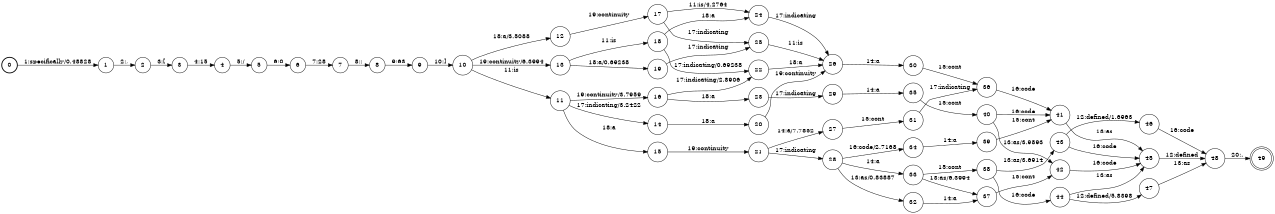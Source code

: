 digraph FST {
rankdir = LR;
size = "8.5,11";
label = "";
center = 1;
orientation = Portrait;
ranksep = "0.4";
nodesep = "0.25";
0 [label = "0", shape = circle, style = bold, fontsize = 14]
	0 -> 1 [label = "1:specifically/0.48828", fontsize = 14];
1 [label = "1", shape = circle, style = solid, fontsize = 14]
	1 -> 2 [label = "2:,", fontsize = 14];
2 [label = "2", shape = circle, style = solid, fontsize = 14]
	2 -> 3 [label = "3:&#91;", fontsize = 14];
3 [label = "3", shape = circle, style = solid, fontsize = 14]
	3 -> 4 [label = "4:15", fontsize = 14];
4 [label = "4", shape = circle, style = solid, fontsize = 14]
	4 -> 5 [label = "5:/", fontsize = 14];
5 [label = "5", shape = circle, style = solid, fontsize = 14]
	5 -> 6 [label = "6:0", fontsize = 14];
6 [label = "6", shape = circle, style = solid, fontsize = 14]
	6 -> 7 [label = "7:28", fontsize = 14];
7 [label = "7", shape = circle, style = solid, fontsize = 14]
	7 -> 8 [label = "8::", fontsize = 14];
8 [label = "8", shape = circle, style = solid, fontsize = 14]
	8 -> 9 [label = "9:63", fontsize = 14];
9 [label = "9", shape = circle, style = solid, fontsize = 14]
	9 -> 10 [label = "10:&#93;", fontsize = 14];
10 [label = "10", shape = circle, style = solid, fontsize = 14]
	10 -> 11 [label = "11:is", fontsize = 14];
	10 -> 12 [label = "18:a/3.5088", fontsize = 14];
	10 -> 13 [label = "19:continuity/6.3994", fontsize = 14];
11 [label = "11", shape = circle, style = solid, fontsize = 14]
	11 -> 14 [label = "17:indicating/3.2422", fontsize = 14];
	11 -> 15 [label = "18:a", fontsize = 14];
	11 -> 16 [label = "19:continuity/3.7959", fontsize = 14];
12 [label = "12", shape = circle, style = solid, fontsize = 14]
	12 -> 17 [label = "19:continuity", fontsize = 14];
13 [label = "13", shape = circle, style = solid, fontsize = 14]
	13 -> 18 [label = "11:is", fontsize = 14];
	13 -> 19 [label = "18:a/0.69238", fontsize = 14];
14 [label = "14", shape = circle, style = solid, fontsize = 14]
	14 -> 20 [label = "18:a", fontsize = 14];
15 [label = "15", shape = circle, style = solid, fontsize = 14]
	15 -> 21 [label = "19:continuity", fontsize = 14];
16 [label = "16", shape = circle, style = solid, fontsize = 14]
	16 -> 22 [label = "17:indicating/2.8906", fontsize = 14];
	16 -> 23 [label = "18:a", fontsize = 14];
17 [label = "17", shape = circle, style = solid, fontsize = 14]
	17 -> 24 [label = "11:is/4.2764", fontsize = 14];
	17 -> 25 [label = "17:indicating", fontsize = 14];
18 [label = "18", shape = circle, style = solid, fontsize = 14]
	18 -> 22 [label = "17:indicating/0.69238", fontsize = 14];
	18 -> 24 [label = "18:a", fontsize = 14];
19 [label = "19", shape = circle, style = solid, fontsize = 14]
	19 -> 25 [label = "17:indicating", fontsize = 14];
20 [label = "20", shape = circle, style = solid, fontsize = 14]
	20 -> 26 [label = "19:continuity", fontsize = 14];
21 [label = "21", shape = circle, style = solid, fontsize = 14]
	21 -> 28 [label = "17:indicating", fontsize = 14];
	21 -> 27 [label = "14:a/7.7852", fontsize = 14];
22 [label = "22", shape = circle, style = solid, fontsize = 14]
	22 -> 26 [label = "18:a", fontsize = 14];
23 [label = "23", shape = circle, style = solid, fontsize = 14]
	23 -> 29 [label = "17:indicating", fontsize = 14];
24 [label = "24", shape = circle, style = solid, fontsize = 14]
	24 -> 26 [label = "17:indicating", fontsize = 14];
25 [label = "25", shape = circle, style = solid, fontsize = 14]
	25 -> 26 [label = "11:is", fontsize = 14];
26 [label = "26", shape = circle, style = solid, fontsize = 14]
	26 -> 30 [label = "14:a", fontsize = 14];
27 [label = "27", shape = circle, style = solid, fontsize = 14]
	27 -> 31 [label = "15:cont", fontsize = 14];
28 [label = "28", shape = circle, style = solid, fontsize = 14]
	28 -> 32 [label = "13:as/0.83887", fontsize = 14];
	28 -> 34 [label = "16:code/2.7168", fontsize = 14];
	28 -> 33 [label = "14:a", fontsize = 14];
29 [label = "29", shape = circle, style = solid, fontsize = 14]
	29 -> 35 [label = "14:a", fontsize = 14];
30 [label = "30", shape = circle, style = solid, fontsize = 14]
	30 -> 36 [label = "15:cont", fontsize = 14];
31 [label = "31", shape = circle, style = solid, fontsize = 14]
	31 -> 36 [label = "17:indicating", fontsize = 14];
32 [label = "32", shape = circle, style = solid, fontsize = 14]
	32 -> 37 [label = "14:a", fontsize = 14];
33 [label = "33", shape = circle, style = solid, fontsize = 14]
	33 -> 37 [label = "13:as/6.3994", fontsize = 14];
	33 -> 38 [label = "15:cont", fontsize = 14];
34 [label = "34", shape = circle, style = solid, fontsize = 14]
	34 -> 39 [label = "14:a", fontsize = 14];
35 [label = "35", shape = circle, style = solid, fontsize = 14]
	35 -> 40 [label = "15:cont", fontsize = 14];
36 [label = "36", shape = circle, style = solid, fontsize = 14]
	36 -> 41 [label = "16:code", fontsize = 14];
37 [label = "37", shape = circle, style = solid, fontsize = 14]
	37 -> 42 [label = "15:cont", fontsize = 14];
38 [label = "38", shape = circle, style = solid, fontsize = 14]
	38 -> 43 [label = "13:as/3.6914", fontsize = 14];
	38 -> 44 [label = "16:code", fontsize = 14];
39 [label = "39", shape = circle, style = solid, fontsize = 14]
	39 -> 41 [label = "15:cont", fontsize = 14];
40 [label = "40", shape = circle, style = solid, fontsize = 14]
	40 -> 42 [label = "13:as/3.9893", fontsize = 14];
	40 -> 41 [label = "16:code", fontsize = 14];
41 [label = "41", shape = circle, style = solid, fontsize = 14]
	41 -> 45 [label = "13:as", fontsize = 14];
42 [label = "42", shape = circle, style = solid, fontsize = 14]
	42 -> 45 [label = "16:code", fontsize = 14];
43 [label = "43", shape = circle, style = solid, fontsize = 14]
	43 -> 46 [label = "12:defined/1.6963", fontsize = 14];
	43 -> 45 [label = "16:code", fontsize = 14];
44 [label = "44", shape = circle, style = solid, fontsize = 14]
	44 -> 47 [label = "12:defined/5.8398", fontsize = 14];
	44 -> 45 [label = "13:as", fontsize = 14];
45 [label = "45", shape = circle, style = solid, fontsize = 14]
	45 -> 48 [label = "12:defined", fontsize = 14];
46 [label = "46", shape = circle, style = solid, fontsize = 14]
	46 -> 48 [label = "16:code", fontsize = 14];
47 [label = "47", shape = circle, style = solid, fontsize = 14]
	47 -> 48 [label = "13:as", fontsize = 14];
48 [label = "48", shape = circle, style = solid, fontsize = 14]
	48 -> 49 [label = "20:.", fontsize = 14];
49 [label = "49", shape = doublecircle, style = solid, fontsize = 14]
}
